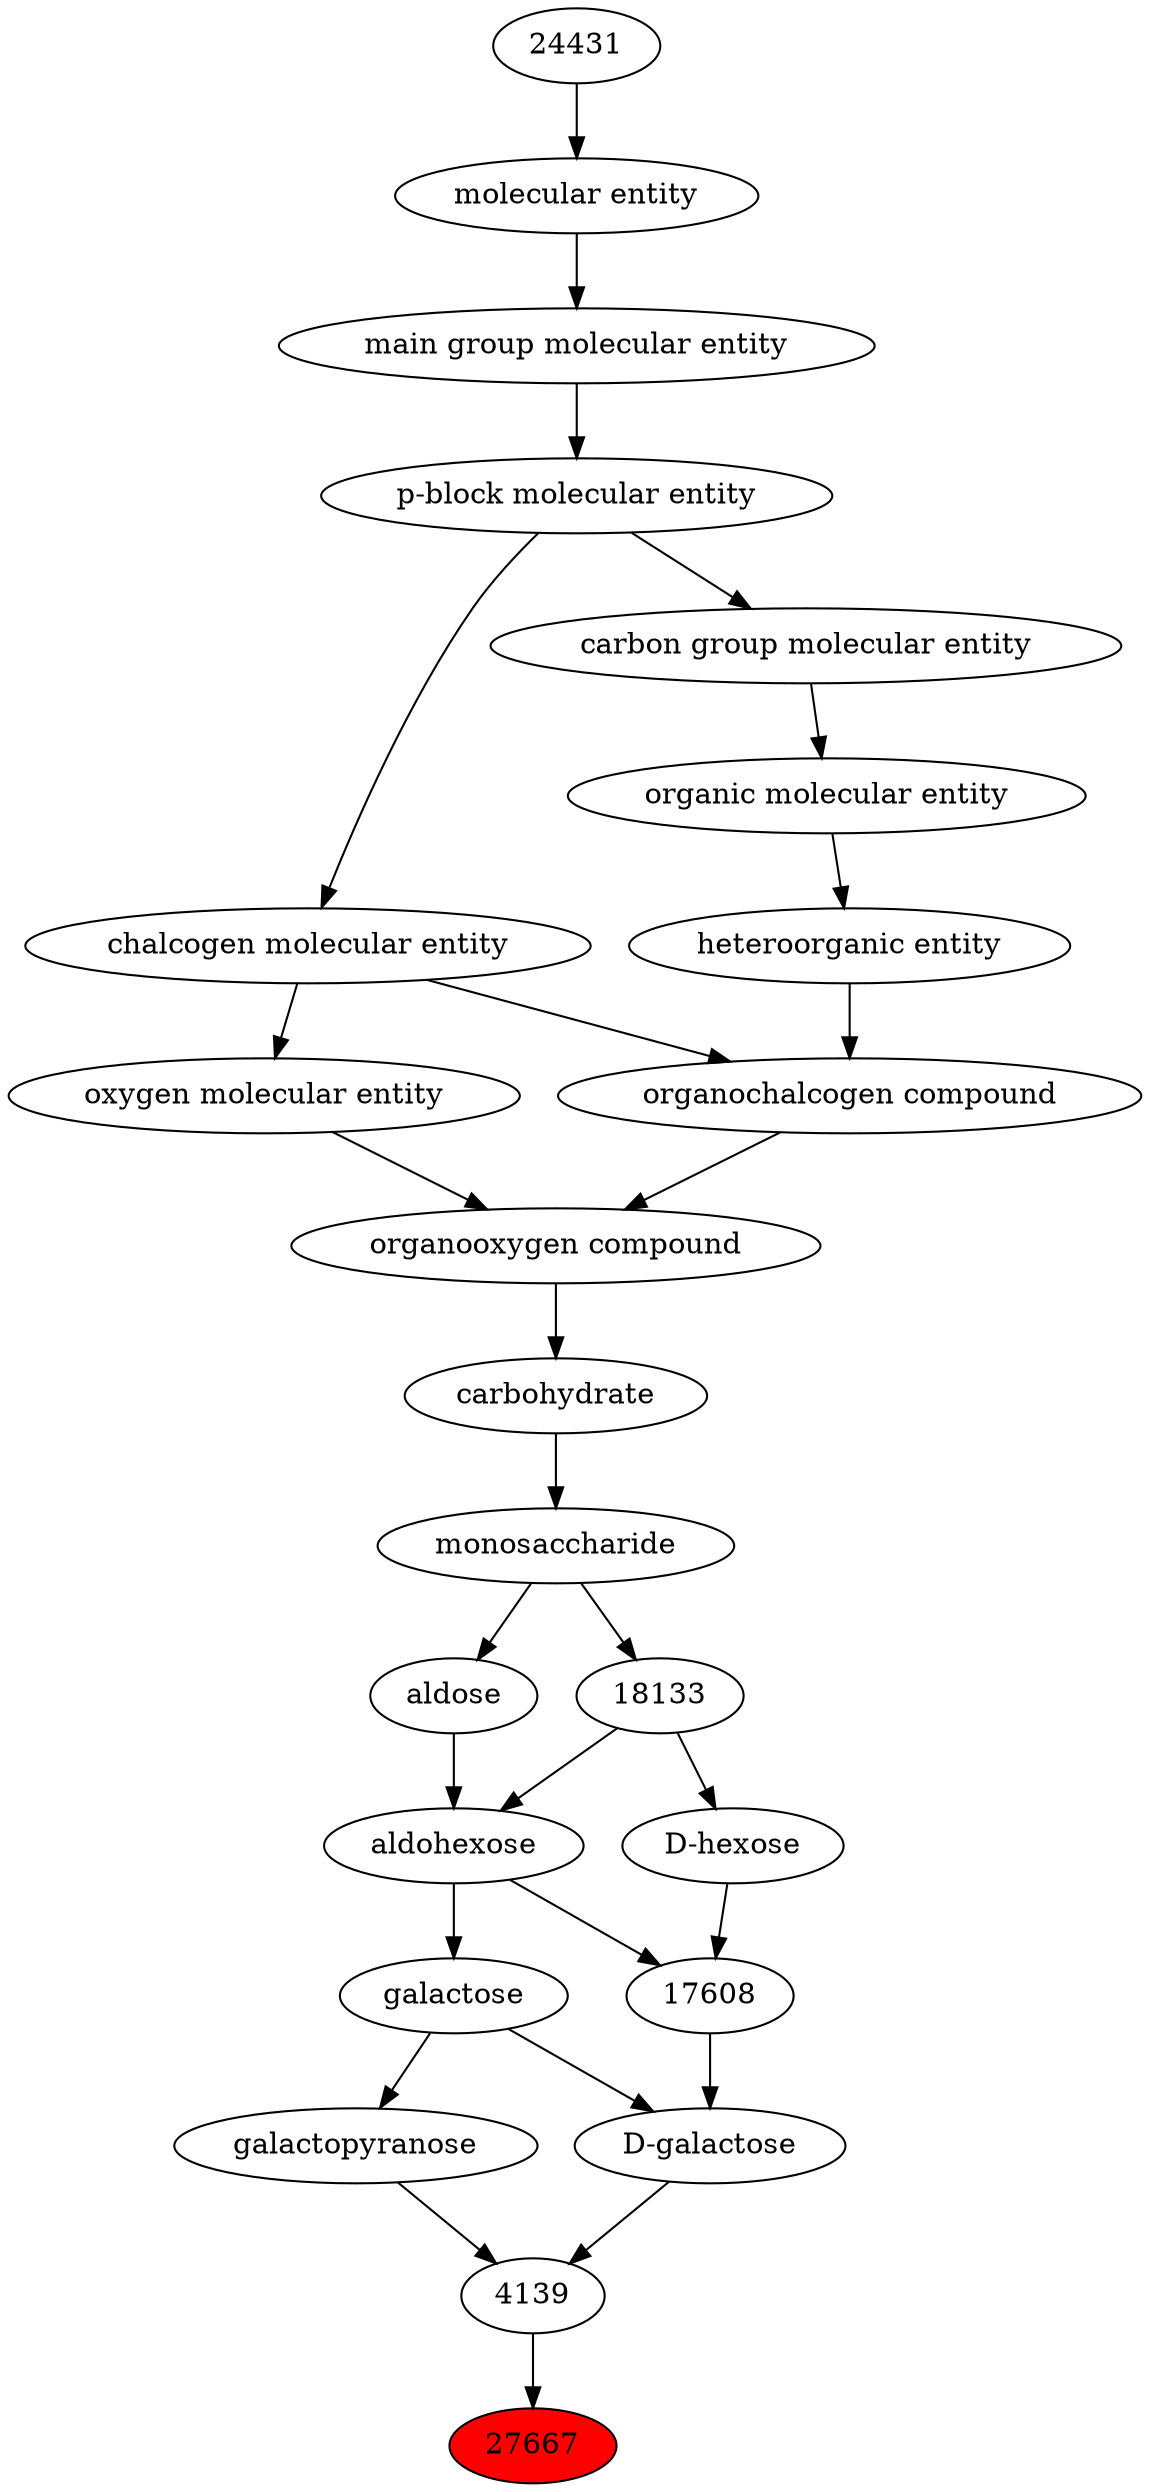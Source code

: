 digraph tree{ 
27667 [label="27667" fillcolor=red style=filled]
4139 -> 27667
4139 [label="4139"]
37621 -> 4139
12936 -> 4139
37621 [label="galactopyranose"]
28260 -> 37621
12936 [label="D-galactose"]
17608 -> 12936
28260 -> 12936
28260 [label="galactose"]
33917 -> 28260
17608 [label="17608"]
33917 -> 17608
4194 -> 17608
33917 [label="aldohexose"]
15693 -> 33917
18133 -> 33917
4194 [label="D-hexose"]
18133 -> 4194
15693 [label="aldose"]
35381 -> 15693
18133 [label="18133"]
35381 -> 18133
35381 [label="monosaccharide"]
16646 -> 35381
16646 [label="carbohydrate"]
36963 -> 16646
36963 [label="organooxygen compound"]
36962 -> 36963
25806 -> 36963
36962 [label="organochalcogen compound"]
33285 -> 36962
33304 -> 36962
25806 [label="oxygen molecular entity"]
33304 -> 25806
33285 [label="heteroorganic entity"]
50860 -> 33285
33304 [label="chalcogen molecular entity"]
33675 -> 33304
50860 [label="organic molecular entity"]
33582 -> 50860
33675 [label="p-block molecular entity"]
33579 -> 33675
33582 [label="carbon group molecular entity"]
33675 -> 33582
33579 [label="main group molecular entity"]
23367 -> 33579
23367 [label="molecular entity"]
24431 -> 23367
24431 [label="24431"]
}